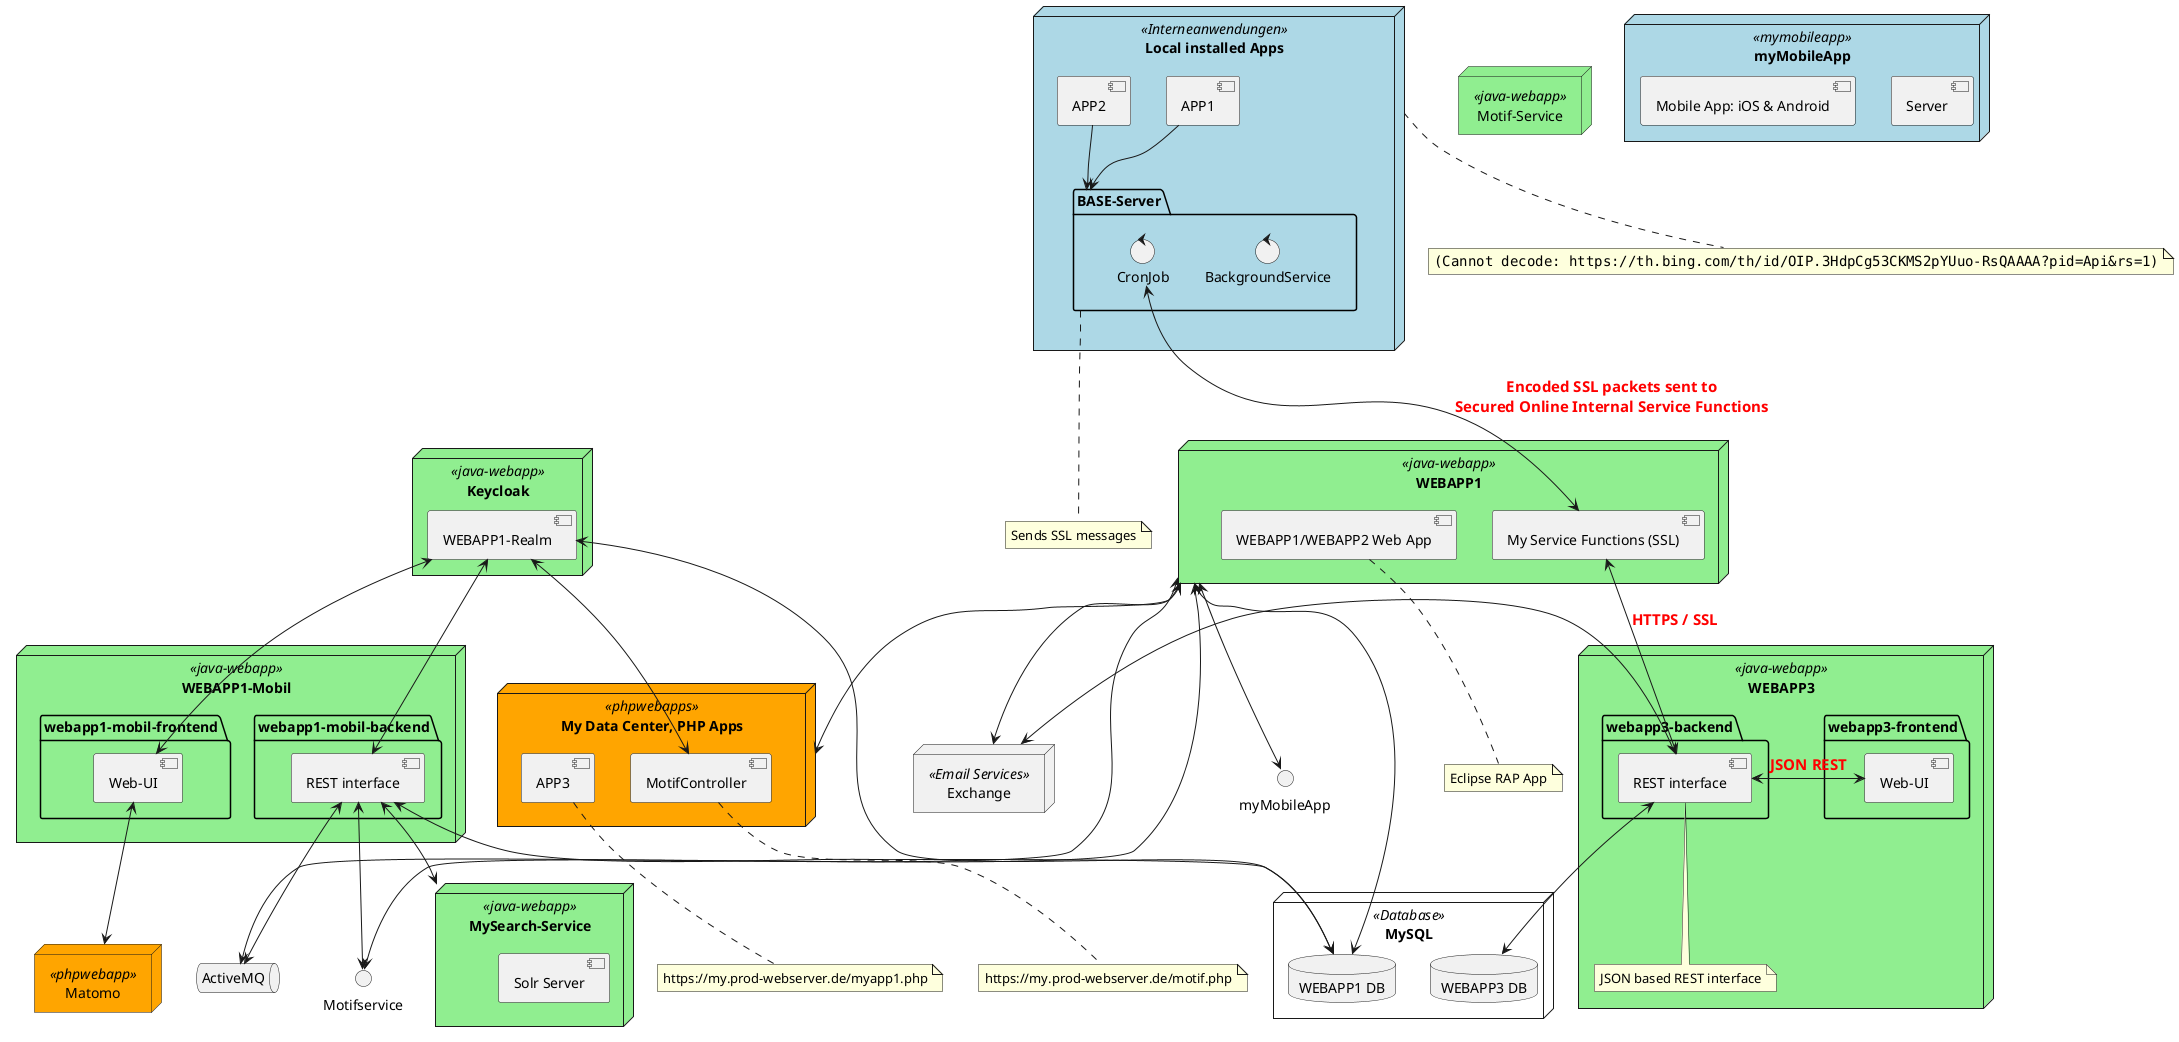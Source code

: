 PlantUML diagram
result: interfaces.png

@startuml

skinparam Monochrome false
skinparam componentStyle uml
skinparam ArrowFontColor red
skinparam ArrowFontSize 15
skinparam ArrowFontStyle bold

node "Local installed Apps" <<Interneanwendungen>> as interneanwendungen {

  [APP1]
  [APP2]
  folder "BASE-Server" as baseserver {
     control BackgroundService
     control CronJob as cronJob
  }
}

node "WEBAPP1" <<java-webapp>> {
    [WEBAPP1/WEBAPP2 Web App] as webapp1rap
    [My Service Functions (SSL)] as myosfs
}

node "WEBAPP1-Mobil" <<java-webapp>> {
    folder "webapp1-mobil-frontend" {
        [Web-UI] as webapp1mobilfrontend
    }
    folder "webapp1-mobil-backend" {
        [REST interface] as webapp1mobilbackend
    }
}

node "Motif-Service" <<java-webapp>> as motifservice {

}

node "MySearch-Service" <<java-webapp>> as searchservice {
    [Solr Server]
}


node "Exchange" <<Email Services>> {

}

node "Keycloak" <<java-webapp>> as keycloak {
    [WEBAPP1-Realm] as keycloakwebapp1realm
}

node "Matomo" <<phpwebapp>> as matomo {
}

node "myMobileApp" <<mymobileapp>> as mymobileapp {
    [Server] as mymobileappserver
    [Mobile App: iOS & Android] as mymobileappmobile
}

node "WEBAPP3" <<java-webapp>> {
    folder "webapp3-frontend" {
        [Web-UI] as webapp3frontend
    }
    folder "webapp3-backend" {
        [REST interface] as webapp3backend
    }
    note bottom
       JSON based REST interface
    end note
}

node "My Data Center, PHP Apps" <<phpwebapps>> as phpwebapps {
    [APP3] as app3
    [MotifController] as motifcontroller
}

note bottom of app3
   https://my.prod-webserver.de/myapp1.php
end note

note bottom of motifcontroller
   https://my.prod-webserver.de/motif.php
end note

skinparam node {
  BackgroundColor<<java-webapp>> lightGreen
  BackgroundColor<<phpwebapp>> orange
  BackgroundColor<<phpwebapps>> orange
  BackgroundColor<<Interneanwendungen>> lightBlue
  BackgroundColor<<mymobileapp>> lightBlue
}

note bottom of webapp1rap
   Eclipse RAP App
end note

note bottom of baseserver
   Sends SSL messages
end note

note bottom of interneanwendungen
    <img:https://th.bing.com/th/id/OIP.3HdpCg53CKMS2pYUuo-RsQAAAA?pid=Api&rs=1>
end note

queue ActiveMQ

node "MySQL" <<Database>> {
	database "WEBAPP3 DB" as WEBAPP3DB
	database "WEBAPP1 DB" as WEBAPP1DB
}

[APP1] --> baseserver
[APP2] --> baseserver
cronJob <--> myosfs : Encoded SSL packets sent to\nSecured Online Internal Service Functions
myosfs <--> webapp3backend : HTTPS / SSL
webapp3backend <-right-> webapp3frontend : JSON REST
webapp3backend <--> WEBAPP3DB
webapp3backend <-right-> Exchange
WEBAPP1 <--> Exchange
WEBAPP1 <--> WEBAPP1DB
WEBAPP1 <--> phpwebapps
keycloakwebapp1realm <--> WEBAPP1DB
keycloakwebapp1realm <--> webapp1mobilbackend
keycloakwebapp1realm <--> webapp1mobilfrontend
keycloakwebapp1realm <--> motifcontroller
webapp1mobilbackend <--> WEBAPP1DB
webapp1mobilfrontend <--> matomo

WEBAPP1 <--> Motifservice
WEBAPP1 <--> [ActiveMQ]
WEBAPP1 <--> myMobileApp

webapp1mobilbackend <--> Motifservice
webapp1mobilbackend <--> searchservice
webapp1mobilbackend <--> [ActiveMQ]

@enduml
